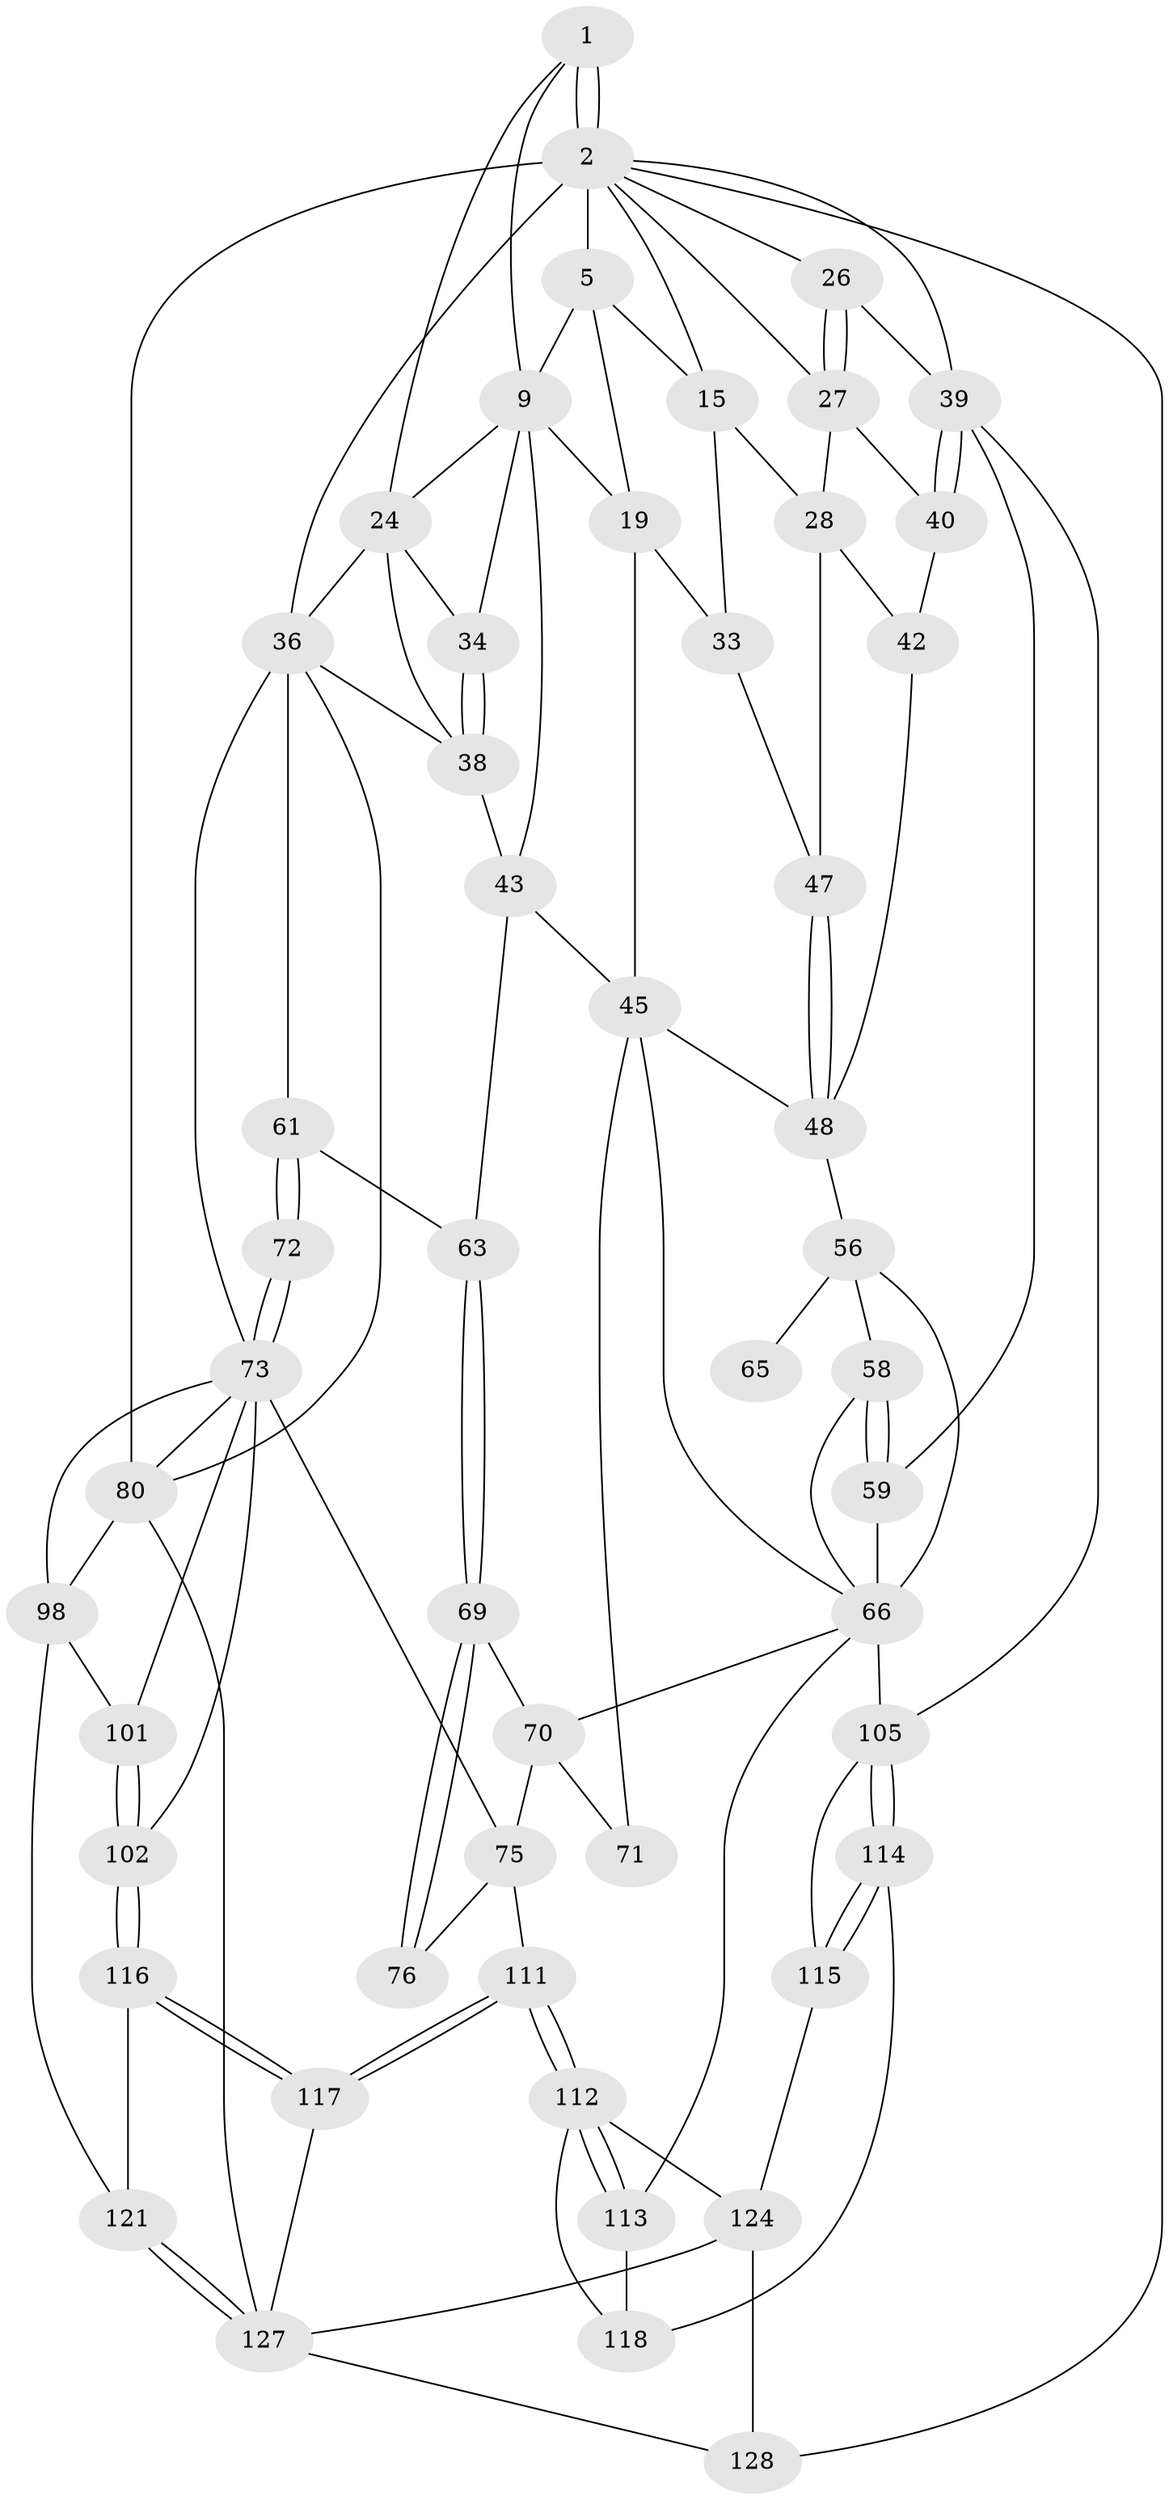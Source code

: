 // original degree distribution, {3: 0.023076923076923078, 6: 0.2076923076923077, 4: 0.2076923076923077, 5: 0.5615384615384615}
// Generated by graph-tools (version 1.1) at 2025/21/03/04/25 18:21:41]
// undirected, 52 vertices, 117 edges
graph export_dot {
graph [start="1"]
  node [color=gray90,style=filled];
  1 [pos="+0.6942534094015433+0",super="+7"];
  2 [pos="+1+0",super="+13+3+79"];
  5 [pos="+0.26677388000698304+0",super="+6+14"];
  9 [pos="+0.7658268140260035+0.12438587172823186",super="+10+23"];
  15 [pos="+0.27151426618577323+0.12289386822261253",super="+30+16"];
  19 [pos="+0.4614235000849273+0.1615130345863452",super="+32"];
  24 [pos="+0.8773704749553273+0.17508577453403665",super="+25+37"];
  26 [pos="+0+0"];
  27 [pos="+0.0685552742458891+0.1469905327772017",super="+29"];
  28 [pos="+0.16406545757665758+0.209383502081064",super="+31"];
  33 [pos="+0.40889939360729327+0.2897350608735042"];
  34 [pos="+0.7588900048056935+0.24587977053629112"];
  36 [pos="+1+0.22266144774640903",super="+53"];
  38 [pos="+0.8348268954373105+0.3486875018646162",super="+46"];
  39 [pos="+0+0.32921728811045275",super="+60"];
  40 [pos="+0.0226139109173406+0.30711277138909493"];
  42 [pos="+0.14428543720479972+0.3648036574823132"];
  43 [pos="+0.622969044875529+0.3672855348208929",super="+44"];
  45 [pos="+0.5051826122337845+0.38178503274211933",super="+50"];
  47 [pos="+0.35303188489901177+0.32443478940639"];
  48 [pos="+0.31386936186926745+0.4125182771758318",super="+52+49"];
  56 [pos="+0.1501880322830801+0.43750855088778207",super="+64+57"];
  58 [pos="+0.016715990008006703+0.5954351200901994"];
  59 [pos="+0+0.6188495280177402"];
  61 [pos="+0.7616653097394257+0.46308527425642176",super="+62"];
  63 [pos="+0.6320309666680627+0.46495413730723156"];
  65 [pos="+0.27723804879156194+0.4740717587898821"];
  66 [pos="+0.32043856295951784+0.5884984748416997",super="+67+87"];
  69 [pos="+0.6004416455440961+0.5445695918573261"];
  70 [pos="+0.5689385527285528+0.5484730886357638",super="+84"];
  71 [pos="+0.4571203736164281+0.49005733754103986"];
  72 [pos="+0.7138190734069961+0.5629055691474062"];
  73 [pos="+0.719746382767275+0.6010834312637923",super="+77+74"];
  75 [pos="+0.6469329011657454+0.5824071150989746",super="+82"];
  76 [pos="+0.6067108289246537+0.5543200619399845"];
  80 [pos="+1+0.8877712254550724",super="+122+81"];
  98 [pos="+0.8409729732568955+0.7252617351143724",super="+107"];
  101 [pos="+0.7360261256385595+0.8016267104037959"];
  102 [pos="+0.7179002072598368+0.8156413837902946"];
  105 [pos="+0.16551693389733782+0.783264344863565",super="+106"];
  111 [pos="+0.4794956636262788+0.887840391475585"];
  112 [pos="+0.3952357074628477+0.8936968021443299",super="+123"];
  113 [pos="+0.2575619693191896+0.8070576739331496"];
  114 [pos="+0.13832488084361416+0.897925603237636"];
  115 [pos="+0.1195359882072689+0.9066626054224508"];
  116 [pos="+0.6800085715207257+0.9114379677715928"];
  117 [pos="+0.5581677846333909+1"];
  118 [pos="+0.2157341929801957+0.8901897681336616"];
  121 [pos="+0.812531346853785+0.934056396263634"];
  124 [pos="+0.2680027407444983+0.9923755278025423",super="+125"];
  127 [pos="+0.8194089202784113+1",super="+129"];
  128 [pos="+0.004503407949793811+1"];
  1 -- 2 [weight=2];
  1 -- 2;
  1 -- 24;
  1 -- 9;
  2 -- 36;
  2 -- 128;
  2 -- 5;
  2 -- 15;
  2 -- 26;
  2 -- 27;
  2 -- 80 [weight=2];
  2 -- 39;
  5 -- 9;
  5 -- 19;
  5 -- 15;
  9 -- 34;
  9 -- 19;
  9 -- 43;
  9 -- 24;
  15 -- 33;
  15 -- 28 [weight=2];
  19 -- 33;
  19 -- 45;
  24 -- 34;
  24 -- 36;
  24 -- 38;
  26 -- 27;
  26 -- 27;
  26 -- 39;
  27 -- 40;
  27 -- 28;
  28 -- 42;
  28 -- 47;
  33 -- 47;
  34 -- 38;
  34 -- 38;
  36 -- 38;
  36 -- 73;
  36 -- 61;
  36 -- 80;
  38 -- 43;
  39 -- 40;
  39 -- 40;
  39 -- 105;
  39 -- 59;
  40 -- 42;
  42 -- 48;
  43 -- 45;
  43 -- 63;
  45 -- 66;
  45 -- 71;
  45 -- 48;
  47 -- 48;
  47 -- 48;
  48 -- 56;
  56 -- 65 [weight=2];
  56 -- 58;
  56 -- 66 [weight=2];
  58 -- 59;
  58 -- 59;
  58 -- 66;
  59 -- 66;
  61 -- 72 [weight=2];
  61 -- 72;
  61 -- 63;
  63 -- 69;
  63 -- 69;
  66 -- 113;
  66 -- 70;
  66 -- 105 [weight=2];
  69 -- 70;
  69 -- 76;
  69 -- 76;
  70 -- 71 [weight=2];
  70 -- 75 [weight=2];
  72 -- 73;
  72 -- 73;
  73 -- 98 [weight=2];
  73 -- 101;
  73 -- 102;
  73 -- 75 [weight=2];
  73 -- 80;
  75 -- 76 [weight=2];
  75 -- 111;
  80 -- 127;
  80 -- 98 [weight=2];
  98 -- 121;
  98 -- 101;
  101 -- 102;
  101 -- 102;
  102 -- 116;
  102 -- 116;
  105 -- 114;
  105 -- 114;
  105 -- 115;
  111 -- 112;
  111 -- 112;
  111 -- 117;
  111 -- 117;
  112 -- 113;
  112 -- 113;
  112 -- 124;
  112 -- 118;
  113 -- 118;
  114 -- 115;
  114 -- 115;
  114 -- 118;
  115 -- 124;
  116 -- 117;
  116 -- 117;
  116 -- 121;
  117 -- 127;
  121 -- 127;
  121 -- 127;
  124 -- 127;
  124 -- 128;
  127 -- 128;
}
